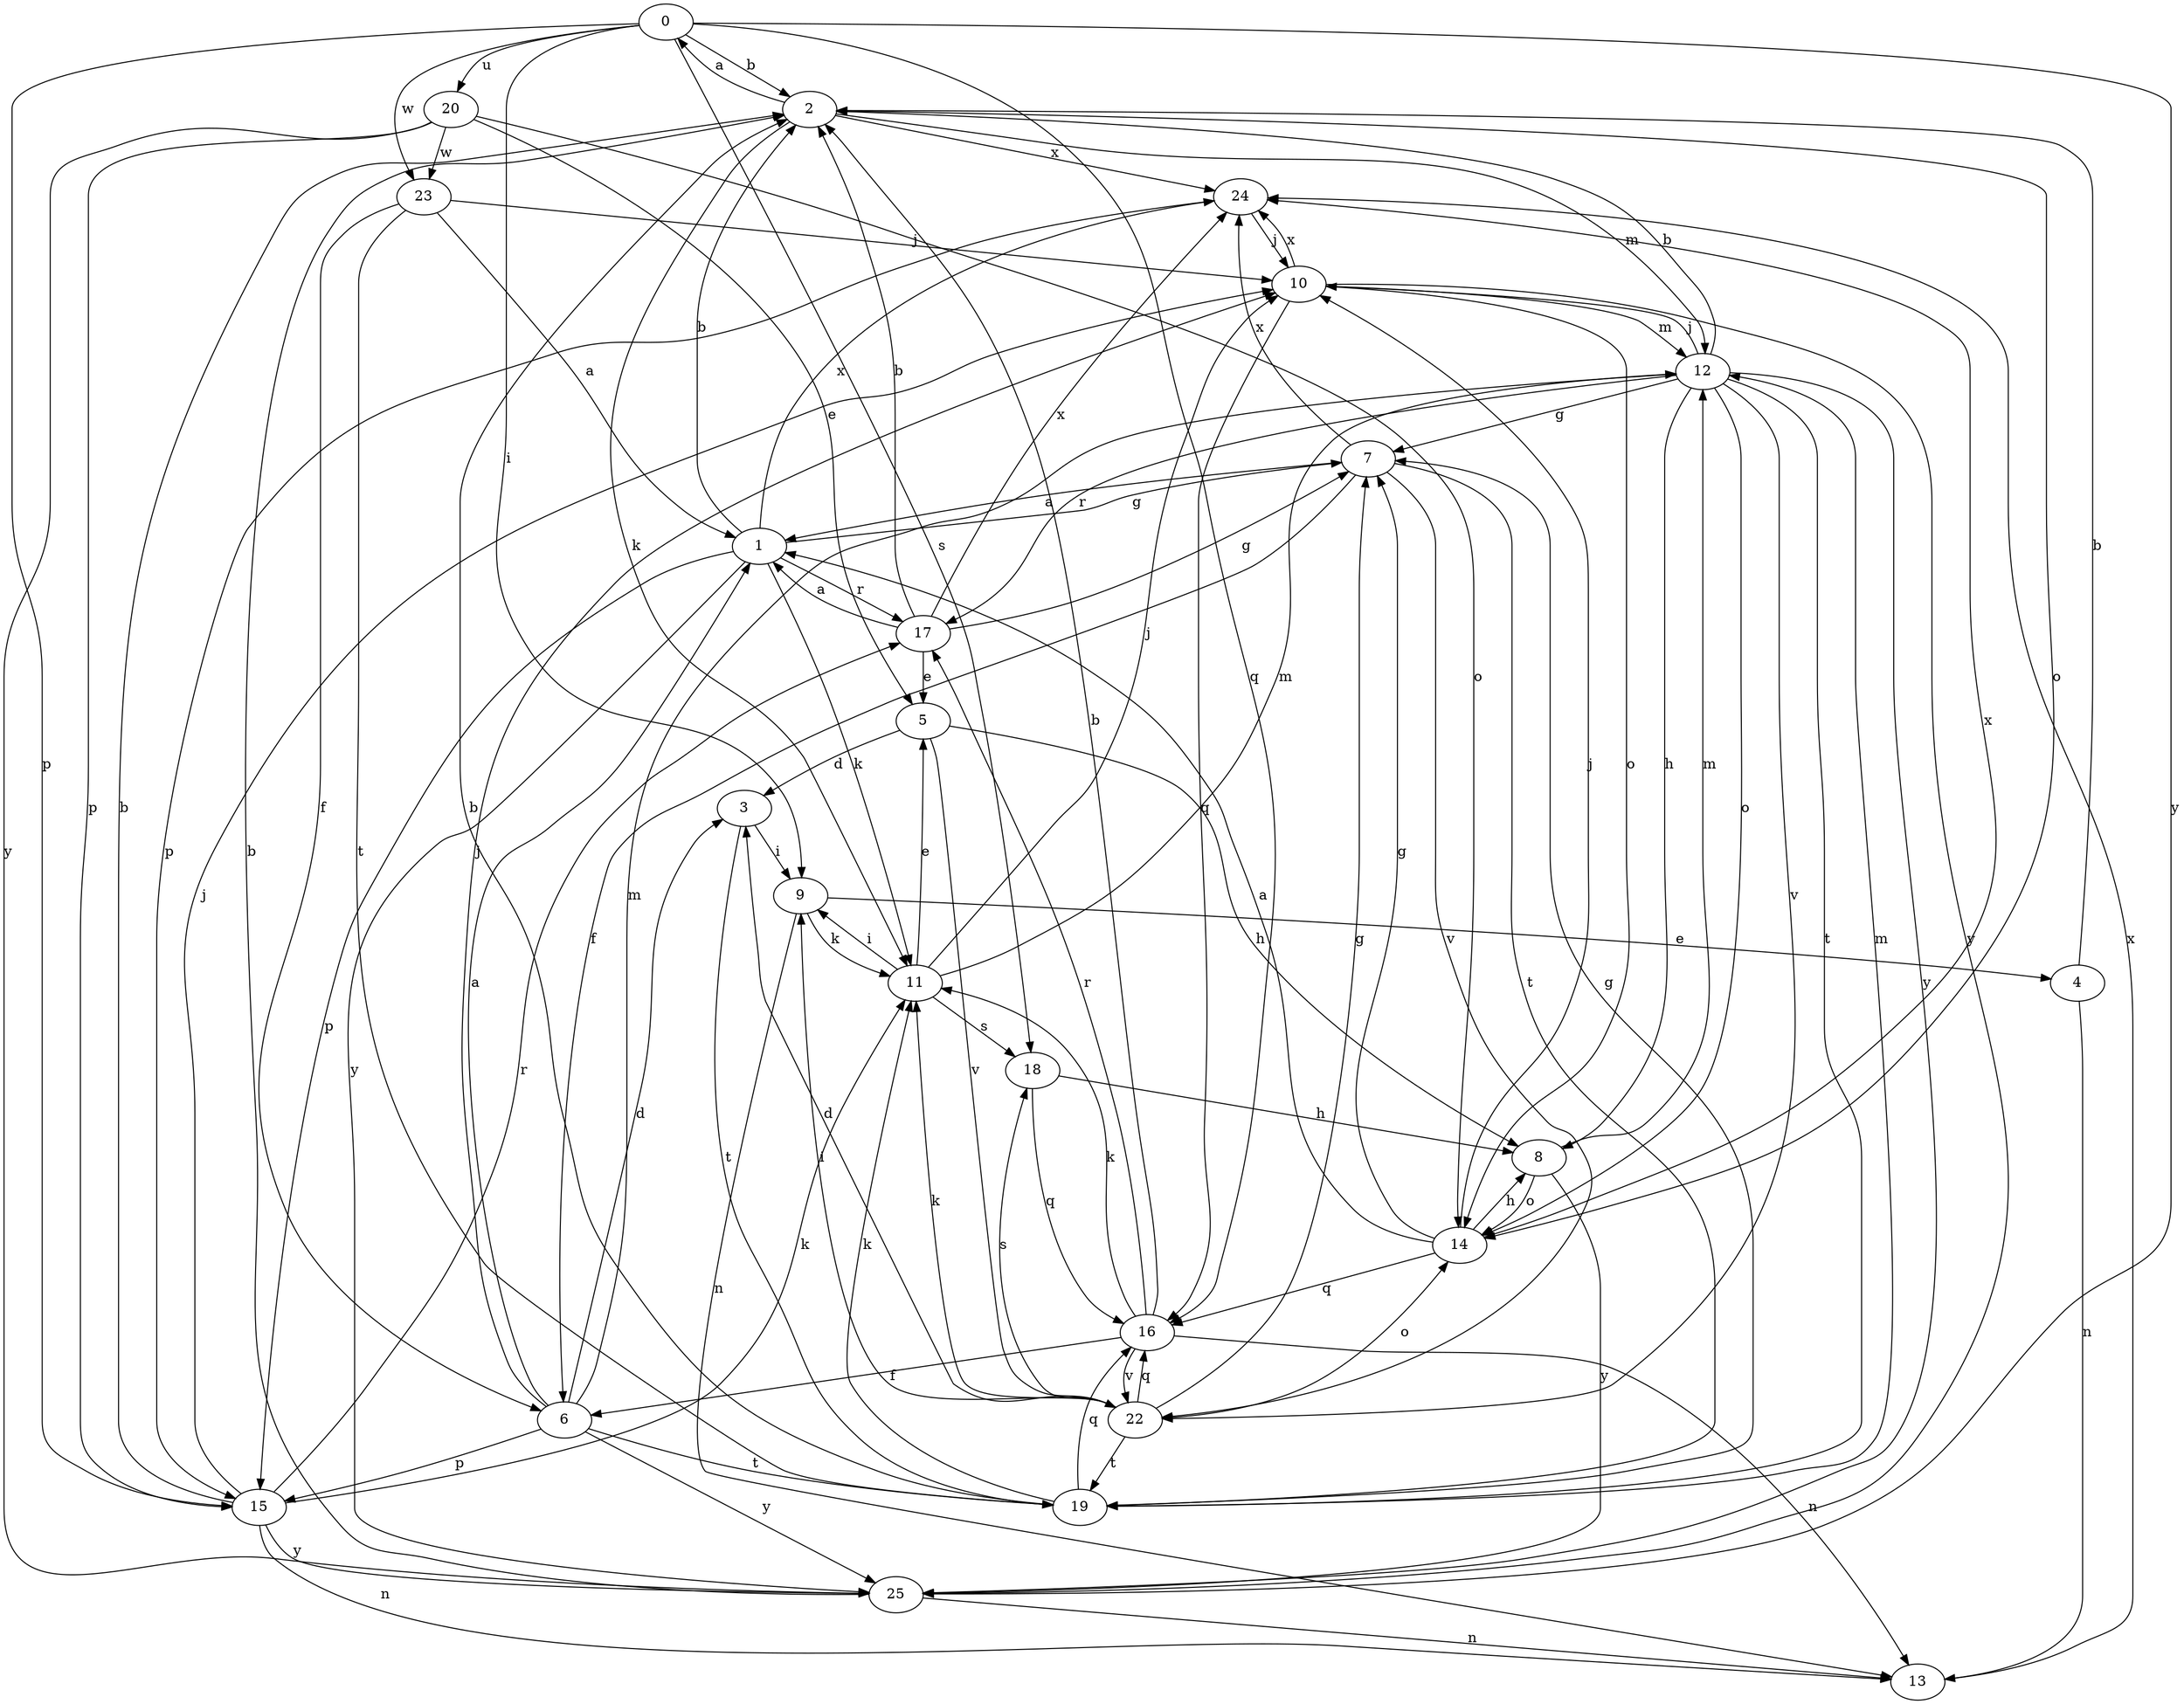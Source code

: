 strict digraph  {
0;
1;
2;
3;
4;
5;
6;
7;
8;
9;
10;
11;
12;
13;
14;
15;
16;
17;
18;
19;
20;
22;
23;
24;
25;
0 -> 2  [label=b];
0 -> 9  [label=i];
0 -> 15  [label=p];
0 -> 16  [label=q];
0 -> 18  [label=s];
0 -> 20  [label=u];
0 -> 23  [label=w];
0 -> 25  [label=y];
1 -> 2  [label=b];
1 -> 7  [label=g];
1 -> 11  [label=k];
1 -> 15  [label=p];
1 -> 17  [label=r];
1 -> 24  [label=x];
1 -> 25  [label=y];
2 -> 0  [label=a];
2 -> 11  [label=k];
2 -> 12  [label=m];
2 -> 14  [label=o];
2 -> 24  [label=x];
3 -> 9  [label=i];
3 -> 19  [label=t];
4 -> 2  [label=b];
4 -> 13  [label=n];
5 -> 3  [label=d];
5 -> 8  [label=h];
5 -> 22  [label=v];
6 -> 1  [label=a];
6 -> 3  [label=d];
6 -> 10  [label=j];
6 -> 12  [label=m];
6 -> 15  [label=p];
6 -> 19  [label=t];
6 -> 25  [label=y];
7 -> 1  [label=a];
7 -> 6  [label=f];
7 -> 19  [label=t];
7 -> 22  [label=v];
7 -> 24  [label=x];
8 -> 12  [label=m];
8 -> 14  [label=o];
8 -> 25  [label=y];
9 -> 4  [label=e];
9 -> 11  [label=k];
9 -> 13  [label=n];
10 -> 12  [label=m];
10 -> 14  [label=o];
10 -> 16  [label=q];
10 -> 24  [label=x];
10 -> 25  [label=y];
11 -> 5  [label=e];
11 -> 9  [label=i];
11 -> 10  [label=j];
11 -> 12  [label=m];
11 -> 18  [label=s];
12 -> 2  [label=b];
12 -> 7  [label=g];
12 -> 8  [label=h];
12 -> 10  [label=j];
12 -> 14  [label=o];
12 -> 17  [label=r];
12 -> 19  [label=t];
12 -> 22  [label=v];
12 -> 25  [label=y];
13 -> 24  [label=x];
14 -> 1  [label=a];
14 -> 7  [label=g];
14 -> 8  [label=h];
14 -> 10  [label=j];
14 -> 16  [label=q];
14 -> 24  [label=x];
15 -> 2  [label=b];
15 -> 10  [label=j];
15 -> 11  [label=k];
15 -> 13  [label=n];
15 -> 17  [label=r];
15 -> 25  [label=y];
16 -> 2  [label=b];
16 -> 6  [label=f];
16 -> 11  [label=k];
16 -> 13  [label=n];
16 -> 17  [label=r];
16 -> 22  [label=v];
17 -> 1  [label=a];
17 -> 2  [label=b];
17 -> 5  [label=e];
17 -> 7  [label=g];
17 -> 24  [label=x];
18 -> 8  [label=h];
18 -> 16  [label=q];
19 -> 2  [label=b];
19 -> 7  [label=g];
19 -> 11  [label=k];
19 -> 12  [label=m];
19 -> 16  [label=q];
20 -> 5  [label=e];
20 -> 14  [label=o];
20 -> 15  [label=p];
20 -> 23  [label=w];
20 -> 25  [label=y];
22 -> 3  [label=d];
22 -> 7  [label=g];
22 -> 9  [label=i];
22 -> 11  [label=k];
22 -> 14  [label=o];
22 -> 16  [label=q];
22 -> 18  [label=s];
22 -> 19  [label=t];
23 -> 1  [label=a];
23 -> 6  [label=f];
23 -> 10  [label=j];
23 -> 19  [label=t];
24 -> 10  [label=j];
24 -> 15  [label=p];
25 -> 2  [label=b];
25 -> 13  [label=n];
}
